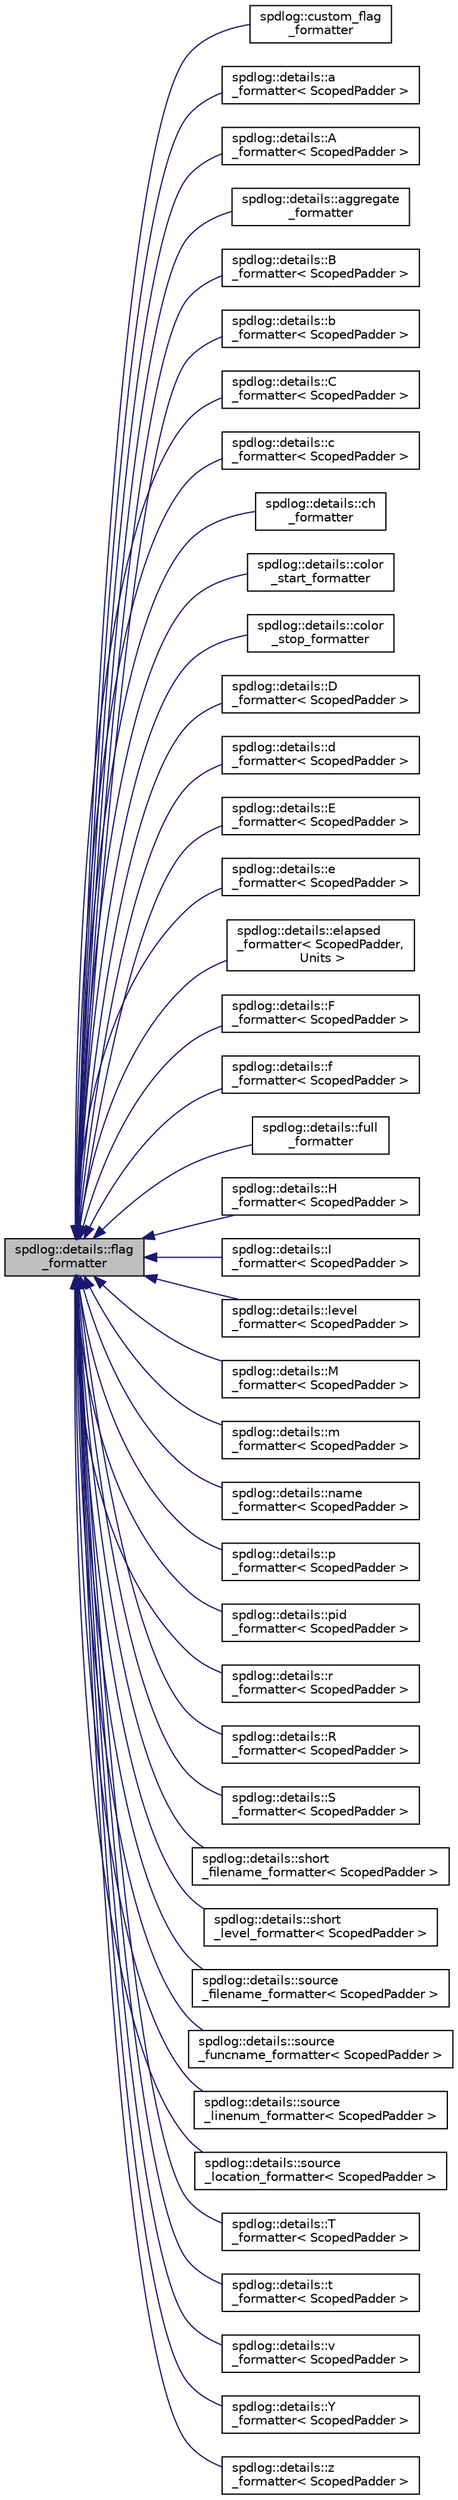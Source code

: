 digraph "spdlog::details::flag_formatter"
{
  edge [fontname="Helvetica",fontsize="10",labelfontname="Helvetica",labelfontsize="10"];
  node [fontname="Helvetica",fontsize="10",shape=record];
  rankdir="LR";
  Node0 [label="spdlog::details::flag\l_formatter",height=0.2,width=0.4,color="black", fillcolor="grey75", style="filled", fontcolor="black"];
  Node0 -> Node1 [dir="back",color="midnightblue",fontsize="10",style="solid",fontname="Helvetica"];
  Node1 [label="spdlog::custom_flag\l_formatter",height=0.2,width=0.4,color="black", fillcolor="white", style="filled",URL="$classspdlog_1_1custom__flag__formatter.html"];
  Node0 -> Node2 [dir="back",color="midnightblue",fontsize="10",style="solid",fontname="Helvetica"];
  Node2 [label="spdlog::details::a\l_formatter\< ScopedPadder \>",height=0.2,width=0.4,color="black", fillcolor="white", style="filled",URL="$classspdlog_1_1details_1_1a__formatter.html"];
  Node0 -> Node3 [dir="back",color="midnightblue",fontsize="10",style="solid",fontname="Helvetica"];
  Node3 [label="spdlog::details::A\l_formatter\< ScopedPadder \>",height=0.2,width=0.4,color="black", fillcolor="white", style="filled",URL="$classspdlog_1_1details_1_1A__formatter.html"];
  Node0 -> Node4 [dir="back",color="midnightblue",fontsize="10",style="solid",fontname="Helvetica"];
  Node4 [label="spdlog::details::aggregate\l_formatter",height=0.2,width=0.4,color="black", fillcolor="white", style="filled",URL="$classspdlog_1_1details_1_1aggregate__formatter.html"];
  Node0 -> Node5 [dir="back",color="midnightblue",fontsize="10",style="solid",fontname="Helvetica"];
  Node5 [label="spdlog::details::B\l_formatter\< ScopedPadder \>",height=0.2,width=0.4,color="black", fillcolor="white", style="filled",URL="$classspdlog_1_1details_1_1B__formatter.html"];
  Node0 -> Node6 [dir="back",color="midnightblue",fontsize="10",style="solid",fontname="Helvetica"];
  Node6 [label="spdlog::details::b\l_formatter\< ScopedPadder \>",height=0.2,width=0.4,color="black", fillcolor="white", style="filled",URL="$classspdlog_1_1details_1_1b__formatter.html"];
  Node0 -> Node7 [dir="back",color="midnightblue",fontsize="10",style="solid",fontname="Helvetica"];
  Node7 [label="spdlog::details::C\l_formatter\< ScopedPadder \>",height=0.2,width=0.4,color="black", fillcolor="white", style="filled",URL="$classspdlog_1_1details_1_1C__formatter.html"];
  Node0 -> Node8 [dir="back",color="midnightblue",fontsize="10",style="solid",fontname="Helvetica"];
  Node8 [label="spdlog::details::c\l_formatter\< ScopedPadder \>",height=0.2,width=0.4,color="black", fillcolor="white", style="filled",URL="$classspdlog_1_1details_1_1c__formatter.html"];
  Node0 -> Node9 [dir="back",color="midnightblue",fontsize="10",style="solid",fontname="Helvetica"];
  Node9 [label="spdlog::details::ch\l_formatter",height=0.2,width=0.4,color="black", fillcolor="white", style="filled",URL="$classspdlog_1_1details_1_1ch__formatter.html"];
  Node0 -> Node10 [dir="back",color="midnightblue",fontsize="10",style="solid",fontname="Helvetica"];
  Node10 [label="spdlog::details::color\l_start_formatter",height=0.2,width=0.4,color="black", fillcolor="white", style="filled",URL="$classspdlog_1_1details_1_1color__start__formatter.html"];
  Node0 -> Node11 [dir="back",color="midnightblue",fontsize="10",style="solid",fontname="Helvetica"];
  Node11 [label="spdlog::details::color\l_stop_formatter",height=0.2,width=0.4,color="black", fillcolor="white", style="filled",URL="$classspdlog_1_1details_1_1color__stop__formatter.html"];
  Node0 -> Node12 [dir="back",color="midnightblue",fontsize="10",style="solid",fontname="Helvetica"];
  Node12 [label="spdlog::details::D\l_formatter\< ScopedPadder \>",height=0.2,width=0.4,color="black", fillcolor="white", style="filled",URL="$classspdlog_1_1details_1_1D__formatter.html"];
  Node0 -> Node13 [dir="back",color="midnightblue",fontsize="10",style="solid",fontname="Helvetica"];
  Node13 [label="spdlog::details::d\l_formatter\< ScopedPadder \>",height=0.2,width=0.4,color="black", fillcolor="white", style="filled",URL="$classspdlog_1_1details_1_1d__formatter.html"];
  Node0 -> Node14 [dir="back",color="midnightblue",fontsize="10",style="solid",fontname="Helvetica"];
  Node14 [label="spdlog::details::E\l_formatter\< ScopedPadder \>",height=0.2,width=0.4,color="black", fillcolor="white", style="filled",URL="$classspdlog_1_1details_1_1E__formatter.html"];
  Node0 -> Node15 [dir="back",color="midnightblue",fontsize="10",style="solid",fontname="Helvetica"];
  Node15 [label="spdlog::details::e\l_formatter\< ScopedPadder \>",height=0.2,width=0.4,color="black", fillcolor="white", style="filled",URL="$classspdlog_1_1details_1_1e__formatter.html"];
  Node0 -> Node16 [dir="back",color="midnightblue",fontsize="10",style="solid",fontname="Helvetica"];
  Node16 [label="spdlog::details::elapsed\l_formatter\< ScopedPadder,\l Units \>",height=0.2,width=0.4,color="black", fillcolor="white", style="filled",URL="$classspdlog_1_1details_1_1elapsed__formatter.html"];
  Node0 -> Node17 [dir="back",color="midnightblue",fontsize="10",style="solid",fontname="Helvetica"];
  Node17 [label="spdlog::details::F\l_formatter\< ScopedPadder \>",height=0.2,width=0.4,color="black", fillcolor="white", style="filled",URL="$classspdlog_1_1details_1_1F__formatter.html"];
  Node0 -> Node18 [dir="back",color="midnightblue",fontsize="10",style="solid",fontname="Helvetica"];
  Node18 [label="spdlog::details::f\l_formatter\< ScopedPadder \>",height=0.2,width=0.4,color="black", fillcolor="white", style="filled",URL="$classspdlog_1_1details_1_1f__formatter.html"];
  Node0 -> Node19 [dir="back",color="midnightblue",fontsize="10",style="solid",fontname="Helvetica"];
  Node19 [label="spdlog::details::full\l_formatter",height=0.2,width=0.4,color="black", fillcolor="white", style="filled",URL="$classspdlog_1_1details_1_1full__formatter.html"];
  Node0 -> Node20 [dir="back",color="midnightblue",fontsize="10",style="solid",fontname="Helvetica"];
  Node20 [label="spdlog::details::H\l_formatter\< ScopedPadder \>",height=0.2,width=0.4,color="black", fillcolor="white", style="filled",URL="$classspdlog_1_1details_1_1H__formatter.html"];
  Node0 -> Node21 [dir="back",color="midnightblue",fontsize="10",style="solid",fontname="Helvetica"];
  Node21 [label="spdlog::details::I\l_formatter\< ScopedPadder \>",height=0.2,width=0.4,color="black", fillcolor="white", style="filled",URL="$classspdlog_1_1details_1_1I__formatter.html"];
  Node0 -> Node22 [dir="back",color="midnightblue",fontsize="10",style="solid",fontname="Helvetica"];
  Node22 [label="spdlog::details::level\l_formatter\< ScopedPadder \>",height=0.2,width=0.4,color="black", fillcolor="white", style="filled",URL="$classspdlog_1_1details_1_1level__formatter.html"];
  Node0 -> Node23 [dir="back",color="midnightblue",fontsize="10",style="solid",fontname="Helvetica"];
  Node23 [label="spdlog::details::M\l_formatter\< ScopedPadder \>",height=0.2,width=0.4,color="black", fillcolor="white", style="filled",URL="$classspdlog_1_1details_1_1M__formatter.html"];
  Node0 -> Node24 [dir="back",color="midnightblue",fontsize="10",style="solid",fontname="Helvetica"];
  Node24 [label="spdlog::details::m\l_formatter\< ScopedPadder \>",height=0.2,width=0.4,color="black", fillcolor="white", style="filled",URL="$classspdlog_1_1details_1_1m__formatter.html"];
  Node0 -> Node25 [dir="back",color="midnightblue",fontsize="10",style="solid",fontname="Helvetica"];
  Node25 [label="spdlog::details::name\l_formatter\< ScopedPadder \>",height=0.2,width=0.4,color="black", fillcolor="white", style="filled",URL="$classspdlog_1_1details_1_1name__formatter.html"];
  Node0 -> Node26 [dir="back",color="midnightblue",fontsize="10",style="solid",fontname="Helvetica"];
  Node26 [label="spdlog::details::p\l_formatter\< ScopedPadder \>",height=0.2,width=0.4,color="black", fillcolor="white", style="filled",URL="$classspdlog_1_1details_1_1p__formatter.html"];
  Node0 -> Node27 [dir="back",color="midnightblue",fontsize="10",style="solid",fontname="Helvetica"];
  Node27 [label="spdlog::details::pid\l_formatter\< ScopedPadder \>",height=0.2,width=0.4,color="black", fillcolor="white", style="filled",URL="$classspdlog_1_1details_1_1pid__formatter.html"];
  Node0 -> Node28 [dir="back",color="midnightblue",fontsize="10",style="solid",fontname="Helvetica"];
  Node28 [label="spdlog::details::r\l_formatter\< ScopedPadder \>",height=0.2,width=0.4,color="black", fillcolor="white", style="filled",URL="$classspdlog_1_1details_1_1r__formatter.html"];
  Node0 -> Node29 [dir="back",color="midnightblue",fontsize="10",style="solid",fontname="Helvetica"];
  Node29 [label="spdlog::details::R\l_formatter\< ScopedPadder \>",height=0.2,width=0.4,color="black", fillcolor="white", style="filled",URL="$classspdlog_1_1details_1_1R__formatter.html"];
  Node0 -> Node30 [dir="back",color="midnightblue",fontsize="10",style="solid",fontname="Helvetica"];
  Node30 [label="spdlog::details::S\l_formatter\< ScopedPadder \>",height=0.2,width=0.4,color="black", fillcolor="white", style="filled",URL="$classspdlog_1_1details_1_1S__formatter.html"];
  Node0 -> Node31 [dir="back",color="midnightblue",fontsize="10",style="solid",fontname="Helvetica"];
  Node31 [label="spdlog::details::short\l_filename_formatter\< ScopedPadder \>",height=0.2,width=0.4,color="black", fillcolor="white", style="filled",URL="$classspdlog_1_1details_1_1short__filename__formatter.html"];
  Node0 -> Node32 [dir="back",color="midnightblue",fontsize="10",style="solid",fontname="Helvetica"];
  Node32 [label="spdlog::details::short\l_level_formatter\< ScopedPadder \>",height=0.2,width=0.4,color="black", fillcolor="white", style="filled",URL="$classspdlog_1_1details_1_1short__level__formatter.html"];
  Node0 -> Node33 [dir="back",color="midnightblue",fontsize="10",style="solid",fontname="Helvetica"];
  Node33 [label="spdlog::details::source\l_filename_formatter\< ScopedPadder \>",height=0.2,width=0.4,color="black", fillcolor="white", style="filled",URL="$classspdlog_1_1details_1_1source__filename__formatter.html"];
  Node0 -> Node34 [dir="back",color="midnightblue",fontsize="10",style="solid",fontname="Helvetica"];
  Node34 [label="spdlog::details::source\l_funcname_formatter\< ScopedPadder \>",height=0.2,width=0.4,color="black", fillcolor="white", style="filled",URL="$classspdlog_1_1details_1_1source__funcname__formatter.html"];
  Node0 -> Node35 [dir="back",color="midnightblue",fontsize="10",style="solid",fontname="Helvetica"];
  Node35 [label="spdlog::details::source\l_linenum_formatter\< ScopedPadder \>",height=0.2,width=0.4,color="black", fillcolor="white", style="filled",URL="$classspdlog_1_1details_1_1source__linenum__formatter.html"];
  Node0 -> Node36 [dir="back",color="midnightblue",fontsize="10",style="solid",fontname="Helvetica"];
  Node36 [label="spdlog::details::source\l_location_formatter\< ScopedPadder \>",height=0.2,width=0.4,color="black", fillcolor="white", style="filled",URL="$classspdlog_1_1details_1_1source__location__formatter.html"];
  Node0 -> Node37 [dir="back",color="midnightblue",fontsize="10",style="solid",fontname="Helvetica"];
  Node37 [label="spdlog::details::T\l_formatter\< ScopedPadder \>",height=0.2,width=0.4,color="black", fillcolor="white", style="filled",URL="$classspdlog_1_1details_1_1T__formatter.html"];
  Node0 -> Node38 [dir="back",color="midnightblue",fontsize="10",style="solid",fontname="Helvetica"];
  Node38 [label="spdlog::details::t\l_formatter\< ScopedPadder \>",height=0.2,width=0.4,color="black", fillcolor="white", style="filled",URL="$classspdlog_1_1details_1_1t__formatter.html"];
  Node0 -> Node39 [dir="back",color="midnightblue",fontsize="10",style="solid",fontname="Helvetica"];
  Node39 [label="spdlog::details::v\l_formatter\< ScopedPadder \>",height=0.2,width=0.4,color="black", fillcolor="white", style="filled",URL="$classspdlog_1_1details_1_1v__formatter.html"];
  Node0 -> Node40 [dir="back",color="midnightblue",fontsize="10",style="solid",fontname="Helvetica"];
  Node40 [label="spdlog::details::Y\l_formatter\< ScopedPadder \>",height=0.2,width=0.4,color="black", fillcolor="white", style="filled",URL="$classspdlog_1_1details_1_1Y__formatter.html"];
  Node0 -> Node41 [dir="back",color="midnightblue",fontsize="10",style="solid",fontname="Helvetica"];
  Node41 [label="spdlog::details::z\l_formatter\< ScopedPadder \>",height=0.2,width=0.4,color="black", fillcolor="white", style="filled",URL="$classspdlog_1_1details_1_1z__formatter.html"];
}
